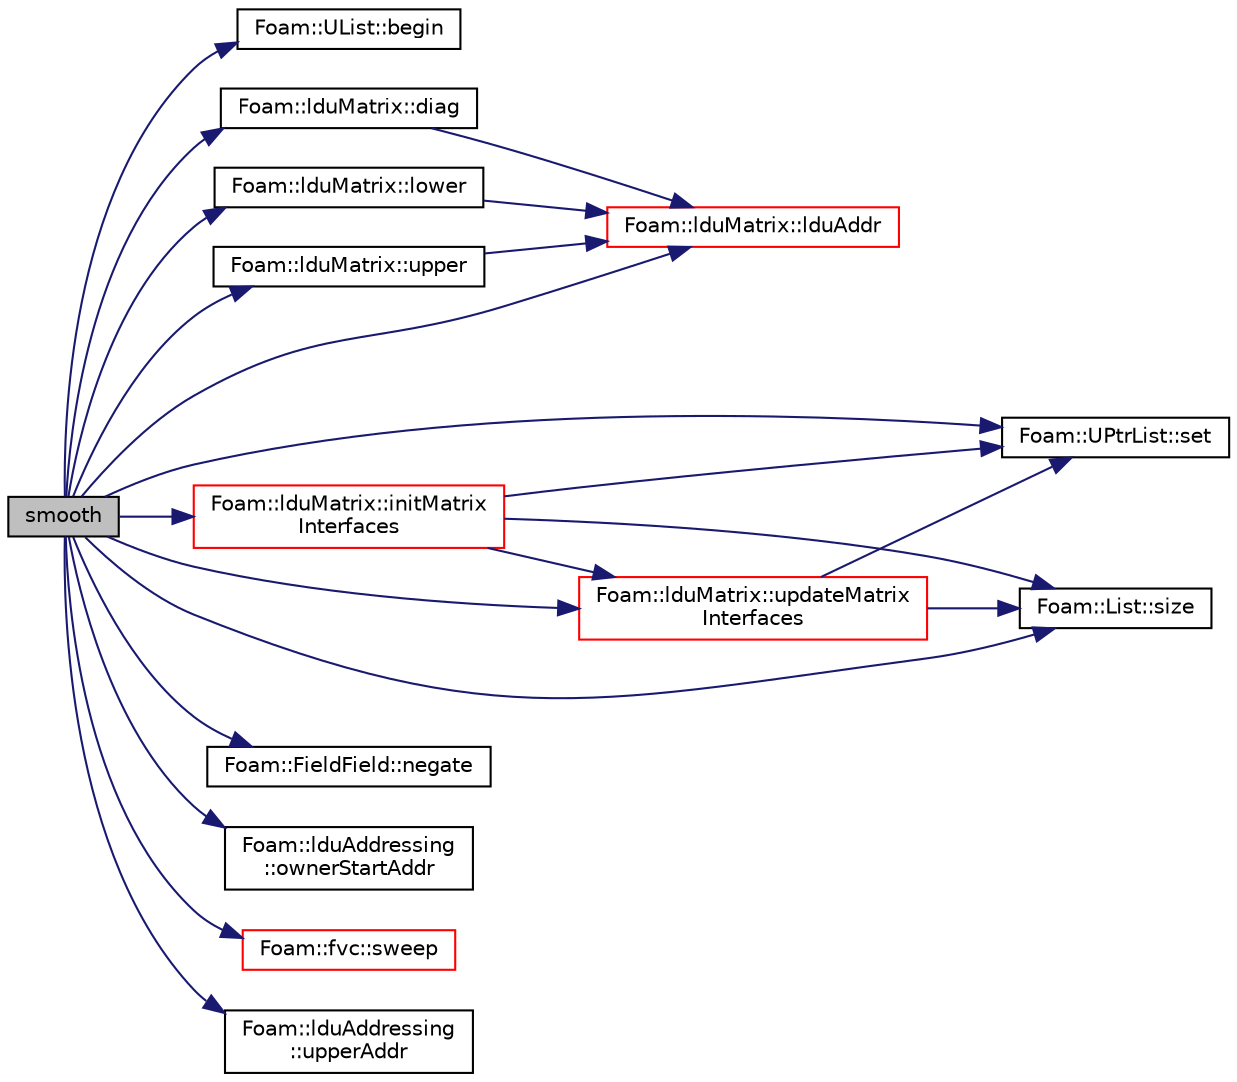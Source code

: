 digraph "smooth"
{
  bgcolor="transparent";
  edge [fontname="Helvetica",fontsize="10",labelfontname="Helvetica",labelfontsize="10"];
  node [fontname="Helvetica",fontsize="10",shape=record];
  rankdir="LR";
  Node335 [label="smooth",height=0.2,width=0.4,color="black", fillcolor="grey75", style="filled", fontcolor="black"];
  Node335 -> Node336 [color="midnightblue",fontsize="10",style="solid",fontname="Helvetica"];
  Node336 [label="Foam::UList::begin",height=0.2,width=0.4,color="black",URL="$a26837.html#a8a0643ef7f391465066f7f07d45ce934",tooltip="Return an iterator to begin traversing the UList. "];
  Node335 -> Node337 [color="midnightblue",fontsize="10",style="solid",fontname="Helvetica"];
  Node337 [label="Foam::lduMatrix::diag",height=0.2,width=0.4,color="black",URL="$a27929.html#a9140aaa9630c2cba2fe28369a649f2f0"];
  Node337 -> Node338 [color="midnightblue",fontsize="10",style="solid",fontname="Helvetica"];
  Node338 [label="Foam::lduMatrix::lduAddr",height=0.2,width=0.4,color="red",URL="$a27929.html#a9b4176b96c4c508a072b5c69fb71b861",tooltip="Return the LDU addressing. "];
  Node335 -> Node340 [color="midnightblue",fontsize="10",style="solid",fontname="Helvetica"];
  Node340 [label="Foam::lduMatrix::initMatrix\lInterfaces",height=0.2,width=0.4,color="red",URL="$a27929.html#aa6e654f86aa6eda0c41b4ffed0583fdd",tooltip="Initialise the update of interfaced interfaces. "];
  Node340 -> Node341 [color="midnightblue",fontsize="10",style="solid",fontname="Helvetica"];
  Node341 [label="Foam::UPtrList::set",height=0.2,width=0.4,color="black",URL="$a27101.html#a2d4fe99e7a41d6359b3c1946995622a0",tooltip="Is element set. "];
  Node340 -> Node342 [color="midnightblue",fontsize="10",style="solid",fontname="Helvetica"];
  Node342 [label="Foam::List::size",height=0.2,width=0.4,color="black",URL="$a26833.html#a8a5f6fa29bd4b500caf186f60245b384",tooltip="Override size to be inconsistent with allocated storage. "];
  Node340 -> Node393 [color="midnightblue",fontsize="10",style="solid",fontname="Helvetica"];
  Node393 [label="Foam::lduMatrix::updateMatrix\lInterfaces",height=0.2,width=0.4,color="red",URL="$a27929.html#acfbd723a7a7efa4d4d3a66b91ecc6f07",tooltip="Update interfaced interfaces for matrix operations. "];
  Node393 -> Node341 [color="midnightblue",fontsize="10",style="solid",fontname="Helvetica"];
  Node393 -> Node342 [color="midnightblue",fontsize="10",style="solid",fontname="Helvetica"];
  Node335 -> Node338 [color="midnightblue",fontsize="10",style="solid",fontname="Helvetica"];
  Node335 -> Node394 [color="midnightblue",fontsize="10",style="solid",fontname="Helvetica"];
  Node394 [label="Foam::lduMatrix::lower",height=0.2,width=0.4,color="black",URL="$a27929.html#a734a4ef740d3c42f77537ecea178a161"];
  Node394 -> Node338 [color="midnightblue",fontsize="10",style="solid",fontname="Helvetica"];
  Node335 -> Node395 [color="midnightblue",fontsize="10",style="solid",fontname="Helvetica"];
  Node395 [label="Foam::FieldField::negate",height=0.2,width=0.4,color="black",URL="$a27529.html#abcdb1512395327f8236a4f4a4d4ff648",tooltip="Negate this field. "];
  Node335 -> Node396 [color="midnightblue",fontsize="10",style="solid",fontname="Helvetica"];
  Node396 [label="Foam::lduAddressing\l::ownerStartAddr",height=0.2,width=0.4,color="black",URL="$a27897.html#a05940a760e9646268e38d70660fd4627",tooltip="Return owner start addressing. "];
  Node335 -> Node341 [color="midnightblue",fontsize="10",style="solid",fontname="Helvetica"];
  Node335 -> Node342 [color="midnightblue",fontsize="10",style="solid",fontname="Helvetica"];
  Node335 -> Node397 [color="midnightblue",fontsize="10",style="solid",fontname="Helvetica"];
  Node397 [label="Foam::fvc::sweep",height=0.2,width=0.4,color="red",URL="$a21861.html#a0ba98d69297b54282b0a15e74ec2ec67"];
  Node335 -> Node393 [color="midnightblue",fontsize="10",style="solid",fontname="Helvetica"];
  Node335 -> Node665 [color="midnightblue",fontsize="10",style="solid",fontname="Helvetica"];
  Node665 [label="Foam::lduMatrix::upper",height=0.2,width=0.4,color="black",URL="$a27929.html#a11672a767f497e24dce3ff31da13d9d0"];
  Node665 -> Node338 [color="midnightblue",fontsize="10",style="solid",fontname="Helvetica"];
  Node335 -> Node641 [color="midnightblue",fontsize="10",style="solid",fontname="Helvetica"];
  Node641 [label="Foam::lduAddressing\l::upperAddr",height=0.2,width=0.4,color="black",URL="$a27897.html#ac0baafb7743d958e9e27804c8c53f1b8",tooltip="Return upper addressing. "];
}
